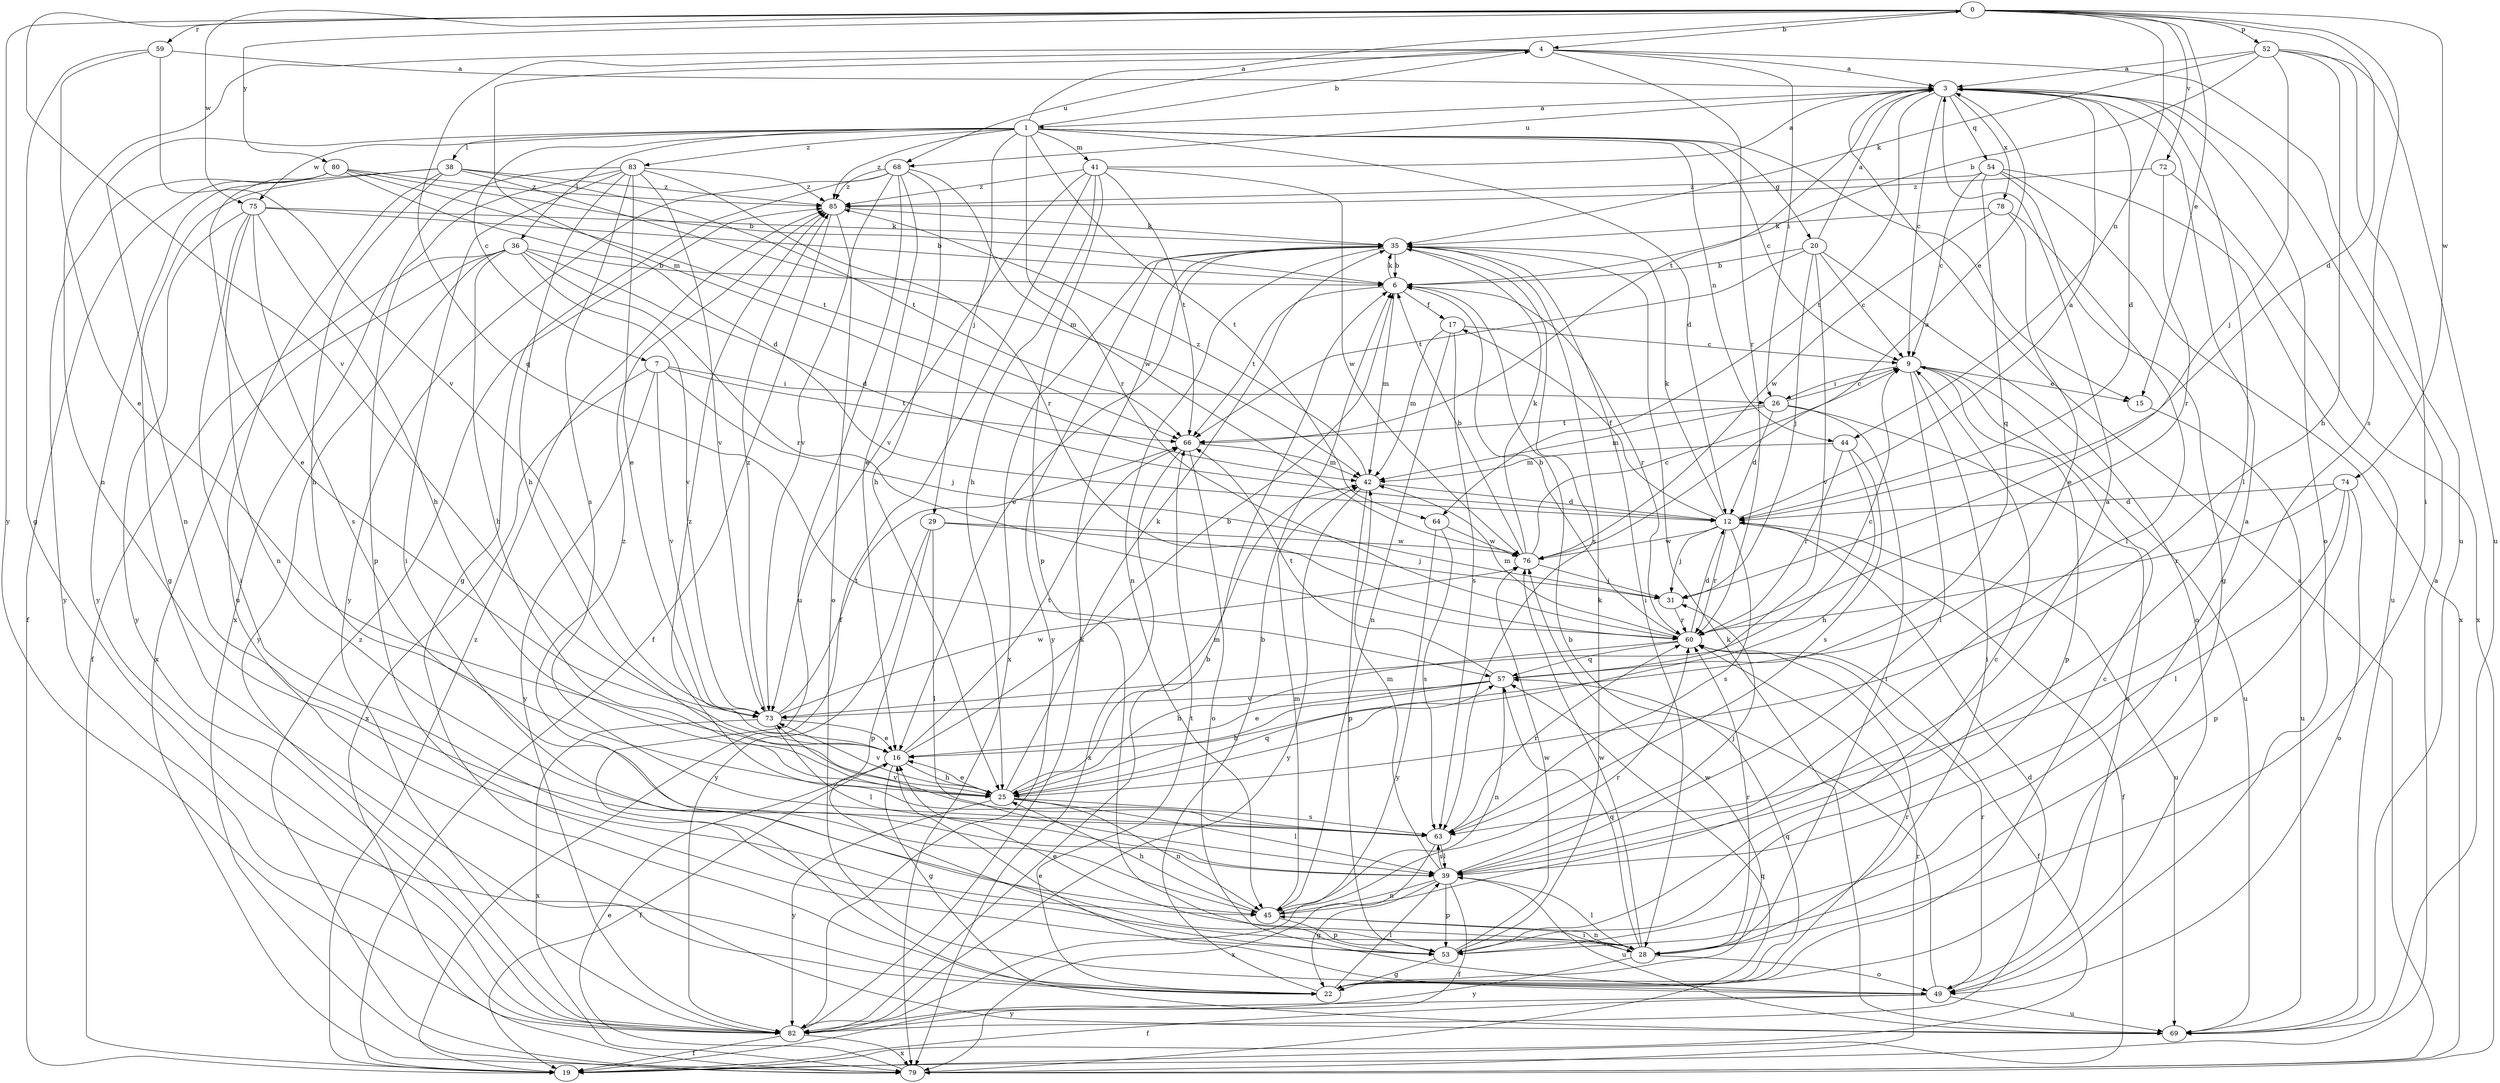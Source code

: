 strict digraph  {
0;
1;
3;
4;
6;
7;
9;
12;
15;
16;
17;
19;
20;
22;
25;
26;
28;
29;
31;
35;
36;
38;
39;
41;
42;
44;
45;
49;
52;
53;
54;
57;
59;
60;
63;
64;
66;
68;
69;
72;
73;
74;
75;
76;
78;
79;
80;
82;
83;
85;
0 -> 4  [label=b];
0 -> 12  [label=d];
0 -> 15  [label=e];
0 -> 44  [label=n];
0 -> 52  [label=p];
0 -> 59  [label=r];
0 -> 63  [label=s];
0 -> 72  [label=v];
0 -> 73  [label=v];
0 -> 74  [label=w];
0 -> 75  [label=w];
0 -> 80  [label=y];
0 -> 82  [label=y];
1 -> 0  [label=a];
1 -> 4  [label=b];
1 -> 7  [label=c];
1 -> 9  [label=c];
1 -> 12  [label=d];
1 -> 15  [label=e];
1 -> 20  [label=g];
1 -> 29  [label=j];
1 -> 36  [label=l];
1 -> 38  [label=l];
1 -> 41  [label=m];
1 -> 44  [label=n];
1 -> 45  [label=n];
1 -> 60  [label=r];
1 -> 64  [label=t];
1 -> 75  [label=w];
1 -> 83  [label=z];
1 -> 85  [label=z];
3 -> 1  [label=a];
3 -> 9  [label=c];
3 -> 12  [label=d];
3 -> 39  [label=l];
3 -> 49  [label=o];
3 -> 54  [label=q];
3 -> 64  [label=t];
3 -> 66  [label=t];
3 -> 68  [label=u];
3 -> 78  [label=x];
4 -> 3  [label=a];
4 -> 26  [label=i];
4 -> 42  [label=m];
4 -> 45  [label=n];
4 -> 57  [label=q];
4 -> 60  [label=r];
4 -> 68  [label=u];
4 -> 69  [label=u];
6 -> 17  [label=f];
6 -> 35  [label=k];
6 -> 42  [label=m];
6 -> 60  [label=r];
6 -> 66  [label=t];
7 -> 26  [label=i];
7 -> 31  [label=j];
7 -> 66  [label=t];
7 -> 73  [label=v];
7 -> 79  [label=x];
7 -> 82  [label=y];
9 -> 15  [label=e];
9 -> 26  [label=i];
9 -> 28  [label=i];
9 -> 39  [label=l];
9 -> 53  [label=p];
9 -> 69  [label=u];
12 -> 3  [label=a];
12 -> 17  [label=f];
12 -> 19  [label=f];
12 -> 31  [label=j];
12 -> 35  [label=k];
12 -> 60  [label=r];
12 -> 63  [label=s];
12 -> 69  [label=u];
12 -> 76  [label=w];
15 -> 69  [label=u];
16 -> 6  [label=b];
16 -> 19  [label=f];
16 -> 22  [label=g];
16 -> 25  [label=h];
16 -> 66  [label=t];
17 -> 9  [label=c];
17 -> 42  [label=m];
17 -> 45  [label=n];
17 -> 63  [label=s];
19 -> 3  [label=a];
19 -> 85  [label=z];
20 -> 3  [label=a];
20 -> 6  [label=b];
20 -> 9  [label=c];
20 -> 31  [label=j];
20 -> 49  [label=o];
20 -> 66  [label=t];
20 -> 73  [label=v];
22 -> 6  [label=b];
22 -> 9  [label=c];
22 -> 39  [label=l];
22 -> 57  [label=q];
22 -> 60  [label=r];
22 -> 66  [label=t];
22 -> 76  [label=w];
25 -> 16  [label=e];
25 -> 35  [label=k];
25 -> 39  [label=l];
25 -> 42  [label=m];
25 -> 45  [label=n];
25 -> 57  [label=q];
25 -> 63  [label=s];
25 -> 73  [label=v];
25 -> 82  [label=y];
26 -> 9  [label=c];
26 -> 12  [label=d];
26 -> 28  [label=i];
26 -> 42  [label=m];
26 -> 49  [label=o];
26 -> 66  [label=t];
28 -> 16  [label=e];
28 -> 39  [label=l];
28 -> 45  [label=n];
28 -> 49  [label=o];
28 -> 57  [label=q];
28 -> 60  [label=r];
28 -> 76  [label=w];
28 -> 82  [label=y];
29 -> 31  [label=j];
29 -> 39  [label=l];
29 -> 53  [label=p];
29 -> 76  [label=w];
29 -> 82  [label=y];
31 -> 60  [label=r];
35 -> 6  [label=b];
35 -> 16  [label=e];
35 -> 28  [label=i];
35 -> 45  [label=n];
35 -> 63  [label=s];
35 -> 79  [label=x];
35 -> 82  [label=y];
36 -> 6  [label=b];
36 -> 12  [label=d];
36 -> 19  [label=f];
36 -> 25  [label=h];
36 -> 60  [label=r];
36 -> 73  [label=v];
36 -> 79  [label=x];
36 -> 82  [label=y];
38 -> 22  [label=g];
38 -> 25  [label=h];
38 -> 42  [label=m];
38 -> 66  [label=t];
38 -> 69  [label=u];
38 -> 82  [label=y];
38 -> 85  [label=z];
39 -> 19  [label=f];
39 -> 22  [label=g];
39 -> 31  [label=j];
39 -> 42  [label=m];
39 -> 45  [label=n];
39 -> 53  [label=p];
39 -> 63  [label=s];
39 -> 69  [label=u];
39 -> 85  [label=z];
41 -> 3  [label=a];
41 -> 19  [label=f];
41 -> 25  [label=h];
41 -> 53  [label=p];
41 -> 66  [label=t];
41 -> 73  [label=v];
41 -> 76  [label=w];
41 -> 85  [label=z];
42 -> 12  [label=d];
42 -> 53  [label=p];
42 -> 82  [label=y];
42 -> 85  [label=z];
44 -> 25  [label=h];
44 -> 42  [label=m];
44 -> 60  [label=r];
44 -> 63  [label=s];
45 -> 3  [label=a];
45 -> 25  [label=h];
45 -> 28  [label=i];
45 -> 42  [label=m];
45 -> 53  [label=p];
45 -> 60  [label=r];
49 -> 6  [label=b];
49 -> 16  [label=e];
49 -> 19  [label=f];
49 -> 60  [label=r];
49 -> 69  [label=u];
49 -> 82  [label=y];
52 -> 3  [label=a];
52 -> 6  [label=b];
52 -> 25  [label=h];
52 -> 28  [label=i];
52 -> 31  [label=j];
52 -> 35  [label=k];
52 -> 69  [label=u];
53 -> 3  [label=a];
53 -> 9  [label=c];
53 -> 22  [label=g];
53 -> 35  [label=k];
53 -> 76  [label=w];
54 -> 9  [label=c];
54 -> 22  [label=g];
54 -> 57  [label=q];
54 -> 69  [label=u];
54 -> 79  [label=x];
54 -> 85  [label=z];
57 -> 9  [label=c];
57 -> 16  [label=e];
57 -> 25  [label=h];
57 -> 45  [label=n];
57 -> 66  [label=t];
57 -> 73  [label=v];
59 -> 3  [label=a];
59 -> 16  [label=e];
59 -> 22  [label=g];
59 -> 73  [label=v];
60 -> 6  [label=b];
60 -> 12  [label=d];
60 -> 19  [label=f];
60 -> 25  [label=h];
60 -> 42  [label=m];
60 -> 57  [label=q];
63 -> 39  [label=l];
63 -> 60  [label=r];
63 -> 73  [label=v];
63 -> 79  [label=x];
63 -> 85  [label=z];
64 -> 63  [label=s];
64 -> 76  [label=w];
64 -> 82  [label=y];
66 -> 42  [label=m];
66 -> 49  [label=o];
66 -> 79  [label=x];
68 -> 16  [label=e];
68 -> 22  [label=g];
68 -> 25  [label=h];
68 -> 69  [label=u];
68 -> 73  [label=v];
68 -> 76  [label=w];
68 -> 82  [label=y];
68 -> 85  [label=z];
69 -> 35  [label=k];
72 -> 60  [label=r];
72 -> 79  [label=x];
72 -> 85  [label=z];
73 -> 16  [label=e];
73 -> 39  [label=l];
73 -> 66  [label=t];
73 -> 76  [label=w];
73 -> 79  [label=x];
73 -> 85  [label=z];
74 -> 12  [label=d];
74 -> 39  [label=l];
74 -> 49  [label=o];
74 -> 53  [label=p];
74 -> 60  [label=r];
75 -> 6  [label=b];
75 -> 25  [label=h];
75 -> 28  [label=i];
75 -> 35  [label=k];
75 -> 45  [label=n];
75 -> 63  [label=s];
75 -> 82  [label=y];
76 -> 3  [label=a];
76 -> 6  [label=b];
76 -> 9  [label=c];
76 -> 31  [label=j];
76 -> 35  [label=k];
78 -> 16  [label=e];
78 -> 35  [label=k];
78 -> 39  [label=l];
78 -> 76  [label=w];
79 -> 3  [label=a];
79 -> 16  [label=e];
79 -> 57  [label=q];
79 -> 60  [label=r];
79 -> 85  [label=z];
80 -> 6  [label=b];
80 -> 12  [label=d];
80 -> 16  [label=e];
80 -> 19  [label=f];
80 -> 66  [label=t];
80 -> 82  [label=y];
80 -> 85  [label=z];
82 -> 6  [label=b];
82 -> 12  [label=d];
82 -> 19  [label=f];
82 -> 35  [label=k];
82 -> 79  [label=x];
83 -> 16  [label=e];
83 -> 25  [label=h];
83 -> 28  [label=i];
83 -> 53  [label=p];
83 -> 60  [label=r];
83 -> 63  [label=s];
83 -> 73  [label=v];
83 -> 79  [label=x];
83 -> 85  [label=z];
85 -> 19  [label=f];
85 -> 35  [label=k];
85 -> 49  [label=o];
}
